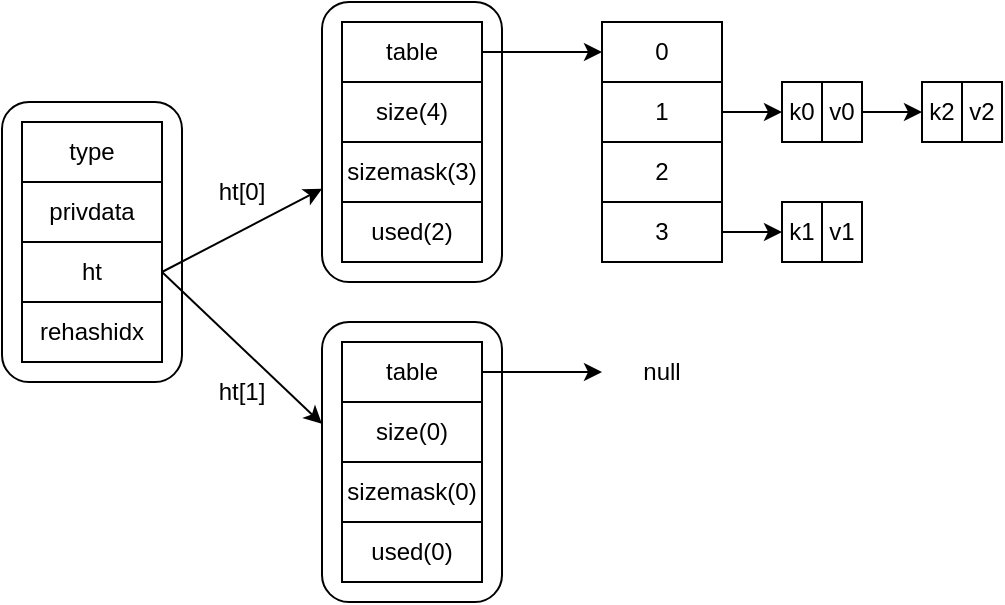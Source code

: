 <mxfile version="26.0.16">
  <diagram name="第 1 页" id="dAHRBwOXD1z6wCvWJFVk">
    <mxGraphModel dx="1026" dy="684" grid="1" gridSize="10" guides="1" tooltips="1" connect="1" arrows="1" fold="1" page="1" pageScale="1" pageWidth="827" pageHeight="1169" math="0" shadow="0">
      <root>
        <mxCell id="0" />
        <mxCell id="1" parent="0" />
        <mxCell id="mRETQj7M4DIgmBdIZbkP-1" value="" style="rounded=1;whiteSpace=wrap;html=1;" vertex="1" parent="1">
          <mxGeometry x="70" y="210" width="90" height="140" as="geometry" />
        </mxCell>
        <mxCell id="mRETQj7M4DIgmBdIZbkP-2" value="type" style="rounded=0;whiteSpace=wrap;html=1;" vertex="1" parent="1">
          <mxGeometry x="80" y="220" width="70" height="30" as="geometry" />
        </mxCell>
        <mxCell id="mRETQj7M4DIgmBdIZbkP-3" value="privdata" style="rounded=0;whiteSpace=wrap;html=1;" vertex="1" parent="1">
          <mxGeometry x="80" y="250" width="70" height="30" as="geometry" />
        </mxCell>
        <mxCell id="mRETQj7M4DIgmBdIZbkP-16" style="rounded=0;orthogonalLoop=1;jettySize=auto;html=1;exitX=1;exitY=0.5;exitDx=0;exitDy=0;" edge="1" parent="1" source="mRETQj7M4DIgmBdIZbkP-4" target="mRETQj7M4DIgmBdIZbkP-6">
          <mxGeometry relative="1" as="geometry" />
        </mxCell>
        <mxCell id="mRETQj7M4DIgmBdIZbkP-4" value="ht" style="rounded=0;whiteSpace=wrap;html=1;" vertex="1" parent="1">
          <mxGeometry x="80" y="280" width="70" height="30" as="geometry" />
        </mxCell>
        <mxCell id="mRETQj7M4DIgmBdIZbkP-5" value="rehashidx" style="rounded=0;whiteSpace=wrap;html=1;" vertex="1" parent="1">
          <mxGeometry x="80" y="310" width="70" height="30" as="geometry" />
        </mxCell>
        <mxCell id="mRETQj7M4DIgmBdIZbkP-6" value="" style="rounded=1;whiteSpace=wrap;html=1;" vertex="1" parent="1">
          <mxGeometry x="230" y="160" width="90" height="140" as="geometry" />
        </mxCell>
        <mxCell id="mRETQj7M4DIgmBdIZbkP-22" style="edgeStyle=orthogonalEdgeStyle;rounded=0;orthogonalLoop=1;jettySize=auto;html=1;entryX=0;entryY=0.5;entryDx=0;entryDy=0;" edge="1" parent="1" source="mRETQj7M4DIgmBdIZbkP-7" target="mRETQj7M4DIgmBdIZbkP-18">
          <mxGeometry relative="1" as="geometry" />
        </mxCell>
        <mxCell id="mRETQj7M4DIgmBdIZbkP-7" value="table" style="rounded=0;whiteSpace=wrap;html=1;" vertex="1" parent="1">
          <mxGeometry x="240" y="170" width="70" height="30" as="geometry" />
        </mxCell>
        <mxCell id="mRETQj7M4DIgmBdIZbkP-8" value="size(4)" style="rounded=0;whiteSpace=wrap;html=1;" vertex="1" parent="1">
          <mxGeometry x="240" y="200" width="70" height="30" as="geometry" />
        </mxCell>
        <mxCell id="mRETQj7M4DIgmBdIZbkP-9" value="sizemask(3)" style="rounded=0;whiteSpace=wrap;html=1;" vertex="1" parent="1">
          <mxGeometry x="240" y="230" width="70" height="30" as="geometry" />
        </mxCell>
        <mxCell id="mRETQj7M4DIgmBdIZbkP-10" value="used(2)" style="rounded=0;whiteSpace=wrap;html=1;" vertex="1" parent="1">
          <mxGeometry x="240" y="260" width="70" height="30" as="geometry" />
        </mxCell>
        <mxCell id="mRETQj7M4DIgmBdIZbkP-11" value="" style="rounded=1;whiteSpace=wrap;html=1;" vertex="1" parent="1">
          <mxGeometry x="230" y="320" width="90" height="140" as="geometry" />
        </mxCell>
        <mxCell id="mRETQj7M4DIgmBdIZbkP-39" style="edgeStyle=orthogonalEdgeStyle;rounded=0;orthogonalLoop=1;jettySize=auto;html=1;" edge="1" parent="1" source="mRETQj7M4DIgmBdIZbkP-12" target="mRETQj7M4DIgmBdIZbkP-38">
          <mxGeometry relative="1" as="geometry" />
        </mxCell>
        <mxCell id="mRETQj7M4DIgmBdIZbkP-12" value="table" style="rounded=0;whiteSpace=wrap;html=1;" vertex="1" parent="1">
          <mxGeometry x="240" y="330" width="70" height="30" as="geometry" />
        </mxCell>
        <mxCell id="mRETQj7M4DIgmBdIZbkP-13" value="size(0)" style="rounded=0;whiteSpace=wrap;html=1;" vertex="1" parent="1">
          <mxGeometry x="240" y="360" width="70" height="30" as="geometry" />
        </mxCell>
        <mxCell id="mRETQj7M4DIgmBdIZbkP-14" value="sizemask(0)" style="rounded=0;whiteSpace=wrap;html=1;" vertex="1" parent="1">
          <mxGeometry x="240" y="390" width="70" height="30" as="geometry" />
        </mxCell>
        <mxCell id="mRETQj7M4DIgmBdIZbkP-15" value="used(0)" style="rounded=0;whiteSpace=wrap;html=1;" vertex="1" parent="1">
          <mxGeometry x="240" y="420" width="70" height="30" as="geometry" />
        </mxCell>
        <mxCell id="mRETQj7M4DIgmBdIZbkP-17" style="rounded=0;orthogonalLoop=1;jettySize=auto;html=1;entryX=0;entryY=0.364;entryDx=0;entryDy=0;entryPerimeter=0;exitX=1;exitY=0.5;exitDx=0;exitDy=0;" edge="1" parent="1" source="mRETQj7M4DIgmBdIZbkP-4" target="mRETQj7M4DIgmBdIZbkP-11">
          <mxGeometry relative="1" as="geometry" />
        </mxCell>
        <mxCell id="mRETQj7M4DIgmBdIZbkP-18" value="0" style="rounded=0;whiteSpace=wrap;html=1;" vertex="1" parent="1">
          <mxGeometry x="370" y="170" width="60" height="30" as="geometry" />
        </mxCell>
        <mxCell id="mRETQj7M4DIgmBdIZbkP-24" value="" style="edgeStyle=orthogonalEdgeStyle;rounded=0;orthogonalLoop=1;jettySize=auto;html=1;" edge="1" parent="1" source="mRETQj7M4DIgmBdIZbkP-19" target="mRETQj7M4DIgmBdIZbkP-23">
          <mxGeometry relative="1" as="geometry" />
        </mxCell>
        <mxCell id="mRETQj7M4DIgmBdIZbkP-19" value="1" style="rounded=0;whiteSpace=wrap;html=1;" vertex="1" parent="1">
          <mxGeometry x="370" y="200" width="60" height="30" as="geometry" />
        </mxCell>
        <mxCell id="mRETQj7M4DIgmBdIZbkP-20" value="2" style="rounded=0;whiteSpace=wrap;html=1;" vertex="1" parent="1">
          <mxGeometry x="370" y="230" width="60" height="30" as="geometry" />
        </mxCell>
        <mxCell id="mRETQj7M4DIgmBdIZbkP-36" style="edgeStyle=orthogonalEdgeStyle;rounded=0;orthogonalLoop=1;jettySize=auto;html=1;entryX=0;entryY=0.5;entryDx=0;entryDy=0;" edge="1" parent="1" source="mRETQj7M4DIgmBdIZbkP-21" target="mRETQj7M4DIgmBdIZbkP-33">
          <mxGeometry relative="1" as="geometry" />
        </mxCell>
        <mxCell id="mRETQj7M4DIgmBdIZbkP-21" value="3" style="rounded=0;whiteSpace=wrap;html=1;" vertex="1" parent="1">
          <mxGeometry x="370" y="260" width="60" height="30" as="geometry" />
        </mxCell>
        <mxCell id="mRETQj7M4DIgmBdIZbkP-23" value="k0" style="rounded=0;whiteSpace=wrap;html=1;" vertex="1" parent="1">
          <mxGeometry x="460" y="200" width="20" height="30" as="geometry" />
        </mxCell>
        <mxCell id="mRETQj7M4DIgmBdIZbkP-32" style="edgeStyle=orthogonalEdgeStyle;rounded=0;orthogonalLoop=1;jettySize=auto;html=1;entryX=0;entryY=0.5;entryDx=0;entryDy=0;" edge="1" parent="1" source="mRETQj7M4DIgmBdIZbkP-25" target="mRETQj7M4DIgmBdIZbkP-27">
          <mxGeometry relative="1" as="geometry" />
        </mxCell>
        <mxCell id="mRETQj7M4DIgmBdIZbkP-25" value="v0" style="rounded=0;whiteSpace=wrap;html=1;" vertex="1" parent="1">
          <mxGeometry x="480" y="200" width="20" height="30" as="geometry" />
        </mxCell>
        <mxCell id="mRETQj7M4DIgmBdIZbkP-27" value="k2" style="rounded=0;whiteSpace=wrap;html=1;" vertex="1" parent="1">
          <mxGeometry x="530" y="200" width="20" height="30" as="geometry" />
        </mxCell>
        <mxCell id="mRETQj7M4DIgmBdIZbkP-28" value="v2" style="rounded=0;whiteSpace=wrap;html=1;" vertex="1" parent="1">
          <mxGeometry x="550" y="200" width="20" height="30" as="geometry" />
        </mxCell>
        <mxCell id="mRETQj7M4DIgmBdIZbkP-33" value="k1" style="rounded=0;whiteSpace=wrap;html=1;" vertex="1" parent="1">
          <mxGeometry x="460" y="260" width="20" height="30" as="geometry" />
        </mxCell>
        <mxCell id="mRETQj7M4DIgmBdIZbkP-34" value="v1" style="rounded=0;whiteSpace=wrap;html=1;" vertex="1" parent="1">
          <mxGeometry x="480" y="260" width="20" height="30" as="geometry" />
        </mxCell>
        <mxCell id="mRETQj7M4DIgmBdIZbkP-38" value="null" style="text;html=1;align=center;verticalAlign=middle;whiteSpace=wrap;rounded=0;" vertex="1" parent="1">
          <mxGeometry x="370" y="330" width="60" height="30" as="geometry" />
        </mxCell>
        <mxCell id="mRETQj7M4DIgmBdIZbkP-40" value="ht[0]" style="text;html=1;align=center;verticalAlign=middle;whiteSpace=wrap;rounded=0;" vertex="1" parent="1">
          <mxGeometry x="160" y="240" width="60" height="30" as="geometry" />
        </mxCell>
        <mxCell id="mRETQj7M4DIgmBdIZbkP-41" value="ht[1]" style="text;html=1;align=center;verticalAlign=middle;whiteSpace=wrap;rounded=0;" vertex="1" parent="1">
          <mxGeometry x="160" y="340" width="60" height="30" as="geometry" />
        </mxCell>
      </root>
    </mxGraphModel>
  </diagram>
</mxfile>
